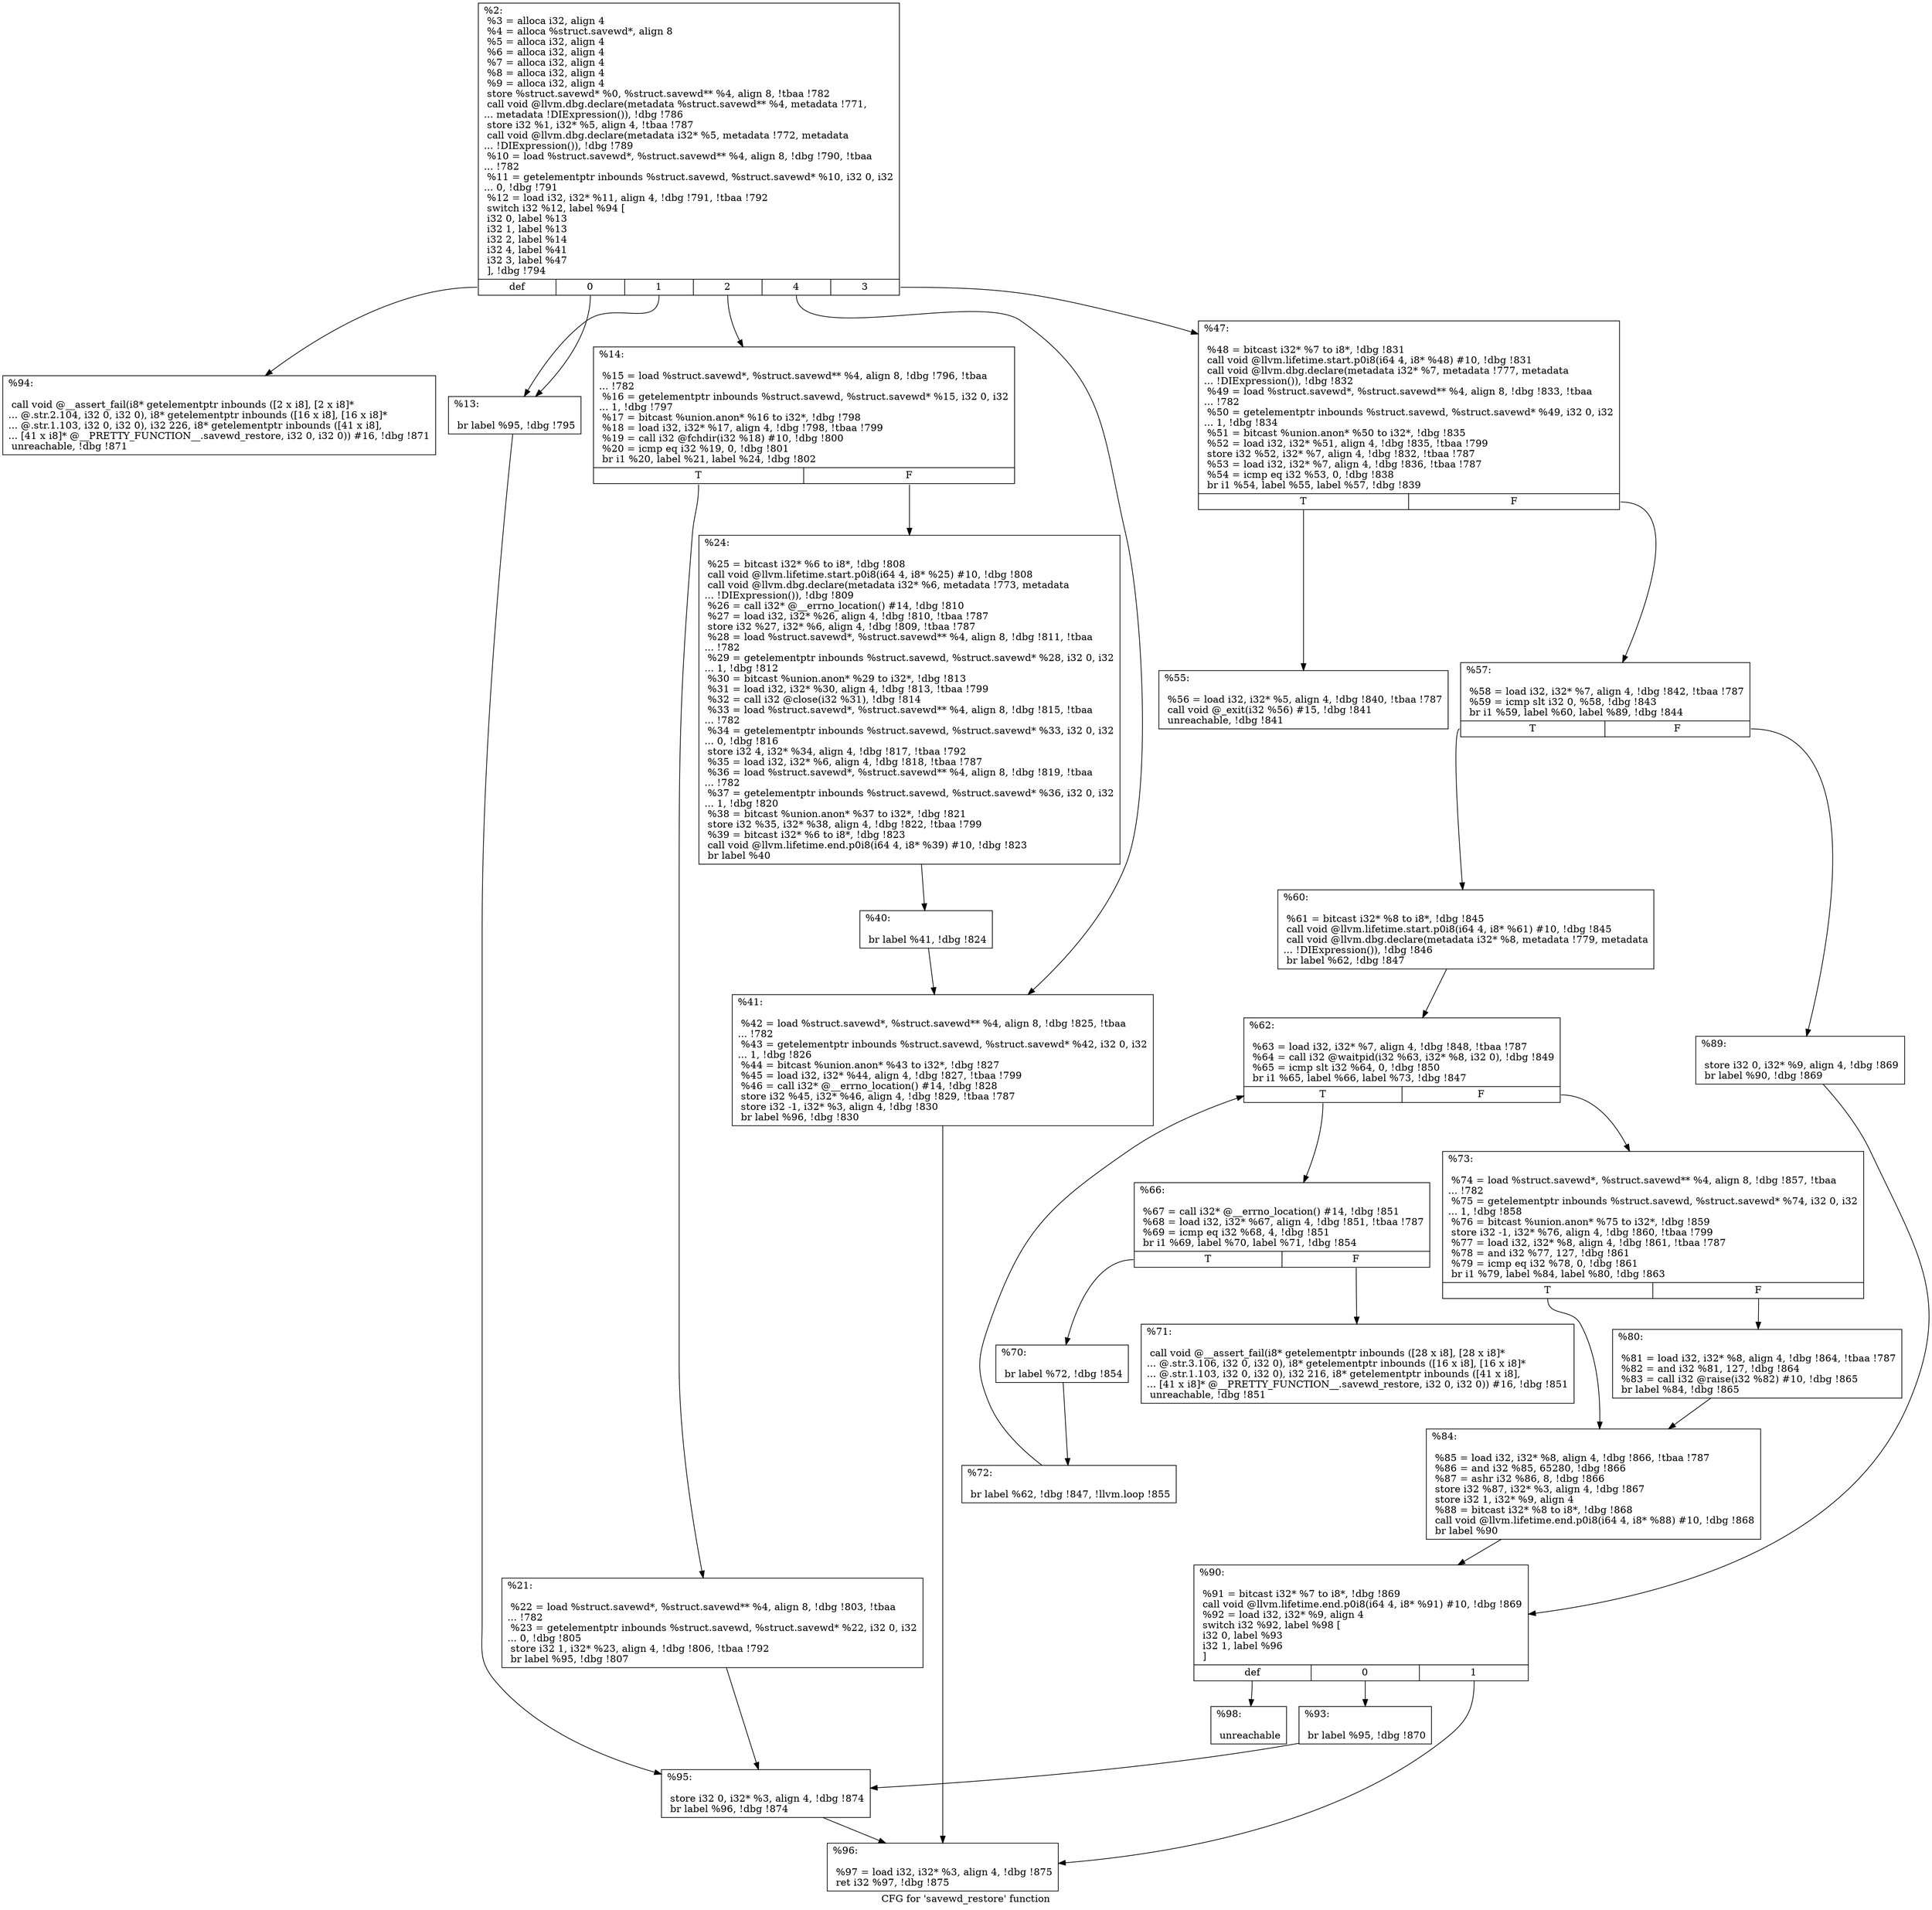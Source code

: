 digraph "CFG for 'savewd_restore' function" {
	label="CFG for 'savewd_restore' function";

	Node0x1ff6f90 [shape=record,label="{%2:\l  %3 = alloca i32, align 4\l  %4 = alloca %struct.savewd*, align 8\l  %5 = alloca i32, align 4\l  %6 = alloca i32, align 4\l  %7 = alloca i32, align 4\l  %8 = alloca i32, align 4\l  %9 = alloca i32, align 4\l  store %struct.savewd* %0, %struct.savewd** %4, align 8, !tbaa !782\l  call void @llvm.dbg.declare(metadata %struct.savewd** %4, metadata !771,\l... metadata !DIExpression()), !dbg !786\l  store i32 %1, i32* %5, align 4, !tbaa !787\l  call void @llvm.dbg.declare(metadata i32* %5, metadata !772, metadata\l... !DIExpression()), !dbg !789\l  %10 = load %struct.savewd*, %struct.savewd** %4, align 8, !dbg !790, !tbaa\l... !782\l  %11 = getelementptr inbounds %struct.savewd, %struct.savewd* %10, i32 0, i32\l... 0, !dbg !791\l  %12 = load i32, i32* %11, align 4, !dbg !791, !tbaa !792\l  switch i32 %12, label %94 [\l    i32 0, label %13\l    i32 1, label %13\l    i32 2, label %14\l    i32 4, label %41\l    i32 3, label %47\l  ], !dbg !794\l|{<s0>def|<s1>0|<s2>1|<s3>2|<s4>4|<s5>3}}"];
	Node0x1ff6f90:s0 -> Node0x1ff76d0;
	Node0x1ff6f90:s1 -> Node0x1ff7040;
	Node0x1ff6f90:s2 -> Node0x1ff7040;
	Node0x1ff6f90:s3 -> Node0x1ff7090;
	Node0x1ff6f90:s4 -> Node0x1ff71d0;
	Node0x1ff6f90:s5 -> Node0x1ff7220;
	Node0x1ff7040 [shape=record,label="{%13:\l\l  br label %95, !dbg !795\l}"];
	Node0x1ff7040 -> Node0x1ff7720;
	Node0x1ff7090 [shape=record,label="{%14:\l\l  %15 = load %struct.savewd*, %struct.savewd** %4, align 8, !dbg !796, !tbaa\l... !782\l  %16 = getelementptr inbounds %struct.savewd, %struct.savewd* %15, i32 0, i32\l... 1, !dbg !797\l  %17 = bitcast %union.anon* %16 to i32*, !dbg !798\l  %18 = load i32, i32* %17, align 4, !dbg !798, !tbaa !799\l  %19 = call i32 @fchdir(i32 %18) #10, !dbg !800\l  %20 = icmp eq i32 %19, 0, !dbg !801\l  br i1 %20, label %21, label %24, !dbg !802\l|{<s0>T|<s1>F}}"];
	Node0x1ff7090:s0 -> Node0x1ff70e0;
	Node0x1ff7090:s1 -> Node0x1ff7130;
	Node0x1ff70e0 [shape=record,label="{%21:\l\l  %22 = load %struct.savewd*, %struct.savewd** %4, align 8, !dbg !803, !tbaa\l... !782\l  %23 = getelementptr inbounds %struct.savewd, %struct.savewd* %22, i32 0, i32\l... 0, !dbg !805\l  store i32 1, i32* %23, align 4, !dbg !806, !tbaa !792\l  br label %95, !dbg !807\l}"];
	Node0x1ff70e0 -> Node0x1ff7720;
	Node0x1ff7130 [shape=record,label="{%24:\l\l  %25 = bitcast i32* %6 to i8*, !dbg !808\l  call void @llvm.lifetime.start.p0i8(i64 4, i8* %25) #10, !dbg !808\l  call void @llvm.dbg.declare(metadata i32* %6, metadata !773, metadata\l... !DIExpression()), !dbg !809\l  %26 = call i32* @__errno_location() #14, !dbg !810\l  %27 = load i32, i32* %26, align 4, !dbg !810, !tbaa !787\l  store i32 %27, i32* %6, align 4, !dbg !809, !tbaa !787\l  %28 = load %struct.savewd*, %struct.savewd** %4, align 8, !dbg !811, !tbaa\l... !782\l  %29 = getelementptr inbounds %struct.savewd, %struct.savewd* %28, i32 0, i32\l... 1, !dbg !812\l  %30 = bitcast %union.anon* %29 to i32*, !dbg !813\l  %31 = load i32, i32* %30, align 4, !dbg !813, !tbaa !799\l  %32 = call i32 @close(i32 %31), !dbg !814\l  %33 = load %struct.savewd*, %struct.savewd** %4, align 8, !dbg !815, !tbaa\l... !782\l  %34 = getelementptr inbounds %struct.savewd, %struct.savewd* %33, i32 0, i32\l... 0, !dbg !816\l  store i32 4, i32* %34, align 4, !dbg !817, !tbaa !792\l  %35 = load i32, i32* %6, align 4, !dbg !818, !tbaa !787\l  %36 = load %struct.savewd*, %struct.savewd** %4, align 8, !dbg !819, !tbaa\l... !782\l  %37 = getelementptr inbounds %struct.savewd, %struct.savewd* %36, i32 0, i32\l... 1, !dbg !820\l  %38 = bitcast %union.anon* %37 to i32*, !dbg !821\l  store i32 %35, i32* %38, align 4, !dbg !822, !tbaa !799\l  %39 = bitcast i32* %6 to i8*, !dbg !823\l  call void @llvm.lifetime.end.p0i8(i64 4, i8* %39) #10, !dbg !823\l  br label %40\l}"];
	Node0x1ff7130 -> Node0x1ff7180;
	Node0x1ff7180 [shape=record,label="{%40:\l\l  br label %41, !dbg !824\l}"];
	Node0x1ff7180 -> Node0x1ff71d0;
	Node0x1ff71d0 [shape=record,label="{%41:\l\l  %42 = load %struct.savewd*, %struct.savewd** %4, align 8, !dbg !825, !tbaa\l... !782\l  %43 = getelementptr inbounds %struct.savewd, %struct.savewd* %42, i32 0, i32\l... 1, !dbg !826\l  %44 = bitcast %union.anon* %43 to i32*, !dbg !827\l  %45 = load i32, i32* %44, align 4, !dbg !827, !tbaa !799\l  %46 = call i32* @__errno_location() #14, !dbg !828\l  store i32 %45, i32* %46, align 4, !dbg !829, !tbaa !787\l  store i32 -1, i32* %3, align 4, !dbg !830\l  br label %96, !dbg !830\l}"];
	Node0x1ff71d0 -> Node0x1ff7770;
	Node0x1ff7220 [shape=record,label="{%47:\l\l  %48 = bitcast i32* %7 to i8*, !dbg !831\l  call void @llvm.lifetime.start.p0i8(i64 4, i8* %48) #10, !dbg !831\l  call void @llvm.dbg.declare(metadata i32* %7, metadata !777, metadata\l... !DIExpression()), !dbg !832\l  %49 = load %struct.savewd*, %struct.savewd** %4, align 8, !dbg !833, !tbaa\l... !782\l  %50 = getelementptr inbounds %struct.savewd, %struct.savewd* %49, i32 0, i32\l... 1, !dbg !834\l  %51 = bitcast %union.anon* %50 to i32*, !dbg !835\l  %52 = load i32, i32* %51, align 4, !dbg !835, !tbaa !799\l  store i32 %52, i32* %7, align 4, !dbg !832, !tbaa !787\l  %53 = load i32, i32* %7, align 4, !dbg !836, !tbaa !787\l  %54 = icmp eq i32 %53, 0, !dbg !838\l  br i1 %54, label %55, label %57, !dbg !839\l|{<s0>T|<s1>F}}"];
	Node0x1ff7220:s0 -> Node0x1ff7270;
	Node0x1ff7220:s1 -> Node0x1ff72c0;
	Node0x1ff7270 [shape=record,label="{%55:\l\l  %56 = load i32, i32* %5, align 4, !dbg !840, !tbaa !787\l  call void @_exit(i32 %56) #15, !dbg !841\l  unreachable, !dbg !841\l}"];
	Node0x1ff72c0 [shape=record,label="{%57:\l\l  %58 = load i32, i32* %7, align 4, !dbg !842, !tbaa !787\l  %59 = icmp slt i32 0, %58, !dbg !843\l  br i1 %59, label %60, label %89, !dbg !844\l|{<s0>T|<s1>F}}"];
	Node0x1ff72c0:s0 -> Node0x1ff7310;
	Node0x1ff72c0:s1 -> Node0x1ff75e0;
	Node0x1ff7310 [shape=record,label="{%60:\l\l  %61 = bitcast i32* %8 to i8*, !dbg !845\l  call void @llvm.lifetime.start.p0i8(i64 4, i8* %61) #10, !dbg !845\l  call void @llvm.dbg.declare(metadata i32* %8, metadata !779, metadata\l... !DIExpression()), !dbg !846\l  br label %62, !dbg !847\l}"];
	Node0x1ff7310 -> Node0x1ff7360;
	Node0x1ff7360 [shape=record,label="{%62:\l\l  %63 = load i32, i32* %7, align 4, !dbg !848, !tbaa !787\l  %64 = call i32 @waitpid(i32 %63, i32* %8, i32 0), !dbg !849\l  %65 = icmp slt i32 %64, 0, !dbg !850\l  br i1 %65, label %66, label %73, !dbg !847\l|{<s0>T|<s1>F}}"];
	Node0x1ff7360:s0 -> Node0x1ff73b0;
	Node0x1ff7360:s1 -> Node0x1ff74f0;
	Node0x1ff73b0 [shape=record,label="{%66:\l\l  %67 = call i32* @__errno_location() #14, !dbg !851\l  %68 = load i32, i32* %67, align 4, !dbg !851, !tbaa !787\l  %69 = icmp eq i32 %68, 4, !dbg !851\l  br i1 %69, label %70, label %71, !dbg !854\l|{<s0>T|<s1>F}}"];
	Node0x1ff73b0:s0 -> Node0x1ff7400;
	Node0x1ff73b0:s1 -> Node0x1ff7450;
	Node0x1ff7400 [shape=record,label="{%70:\l\l  br label %72, !dbg !854\l}"];
	Node0x1ff7400 -> Node0x1ff74a0;
	Node0x1ff7450 [shape=record,label="{%71:\l\l  call void @__assert_fail(i8* getelementptr inbounds ([28 x i8], [28 x i8]*\l... @.str.3.106, i32 0, i32 0), i8* getelementptr inbounds ([16 x i8], [16 x i8]*\l... @.str.1.103, i32 0, i32 0), i32 216, i8* getelementptr inbounds ([41 x i8],\l... [41 x i8]* @__PRETTY_FUNCTION__.savewd_restore, i32 0, i32 0)) #16, !dbg !851\l  unreachable, !dbg !851\l}"];
	Node0x1ff74a0 [shape=record,label="{%72:\l\l  br label %62, !dbg !847, !llvm.loop !855\l}"];
	Node0x1ff74a0 -> Node0x1ff7360;
	Node0x1ff74f0 [shape=record,label="{%73:\l\l  %74 = load %struct.savewd*, %struct.savewd** %4, align 8, !dbg !857, !tbaa\l... !782\l  %75 = getelementptr inbounds %struct.savewd, %struct.savewd* %74, i32 0, i32\l... 1, !dbg !858\l  %76 = bitcast %union.anon* %75 to i32*, !dbg !859\l  store i32 -1, i32* %76, align 4, !dbg !860, !tbaa !799\l  %77 = load i32, i32* %8, align 4, !dbg !861, !tbaa !787\l  %78 = and i32 %77, 127, !dbg !861\l  %79 = icmp eq i32 %78, 0, !dbg !861\l  br i1 %79, label %84, label %80, !dbg !863\l|{<s0>T|<s1>F}}"];
	Node0x1ff74f0:s0 -> Node0x1ff7590;
	Node0x1ff74f0:s1 -> Node0x1ff7540;
	Node0x1ff7540 [shape=record,label="{%80:\l\l  %81 = load i32, i32* %8, align 4, !dbg !864, !tbaa !787\l  %82 = and i32 %81, 127, !dbg !864\l  %83 = call i32 @raise(i32 %82) #10, !dbg !865\l  br label %84, !dbg !865\l}"];
	Node0x1ff7540 -> Node0x1ff7590;
	Node0x1ff7590 [shape=record,label="{%84:\l\l  %85 = load i32, i32* %8, align 4, !dbg !866, !tbaa !787\l  %86 = and i32 %85, 65280, !dbg !866\l  %87 = ashr i32 %86, 8, !dbg !866\l  store i32 %87, i32* %3, align 4, !dbg !867\l  store i32 1, i32* %9, align 4\l  %88 = bitcast i32* %8 to i8*, !dbg !868\l  call void @llvm.lifetime.end.p0i8(i64 4, i8* %88) #10, !dbg !868\l  br label %90\l}"];
	Node0x1ff7590 -> Node0x1ff7630;
	Node0x1ff75e0 [shape=record,label="{%89:\l\l  store i32 0, i32* %9, align 4, !dbg !869\l  br label %90, !dbg !869\l}"];
	Node0x1ff75e0 -> Node0x1ff7630;
	Node0x1ff7630 [shape=record,label="{%90:\l\l  %91 = bitcast i32* %7 to i8*, !dbg !869\l  call void @llvm.lifetime.end.p0i8(i64 4, i8* %91) #10, !dbg !869\l  %92 = load i32, i32* %9, align 4\l  switch i32 %92, label %98 [\l    i32 0, label %93\l    i32 1, label %96\l  ]\l|{<s0>def|<s1>0|<s2>1}}"];
	Node0x1ff7630:s0 -> Node0x1ff77c0;
	Node0x1ff7630:s1 -> Node0x1ff7680;
	Node0x1ff7630:s2 -> Node0x1ff7770;
	Node0x1ff7680 [shape=record,label="{%93:\l\l  br label %95, !dbg !870\l}"];
	Node0x1ff7680 -> Node0x1ff7720;
	Node0x1ff76d0 [shape=record,label="{%94:\l\l  call void @__assert_fail(i8* getelementptr inbounds ([2 x i8], [2 x i8]*\l... @.str.2.104, i32 0, i32 0), i8* getelementptr inbounds ([16 x i8], [16 x i8]*\l... @.str.1.103, i32 0, i32 0), i32 226, i8* getelementptr inbounds ([41 x i8],\l... [41 x i8]* @__PRETTY_FUNCTION__.savewd_restore, i32 0, i32 0)) #16, !dbg !871\l  unreachable, !dbg !871\l}"];
	Node0x1ff7720 [shape=record,label="{%95:\l\l  store i32 0, i32* %3, align 4, !dbg !874\l  br label %96, !dbg !874\l}"];
	Node0x1ff7720 -> Node0x1ff7770;
	Node0x1ff7770 [shape=record,label="{%96:\l\l  %97 = load i32, i32* %3, align 4, !dbg !875\l  ret i32 %97, !dbg !875\l}"];
	Node0x1ff77c0 [shape=record,label="{%98:\l\l  unreachable\l}"];
}
